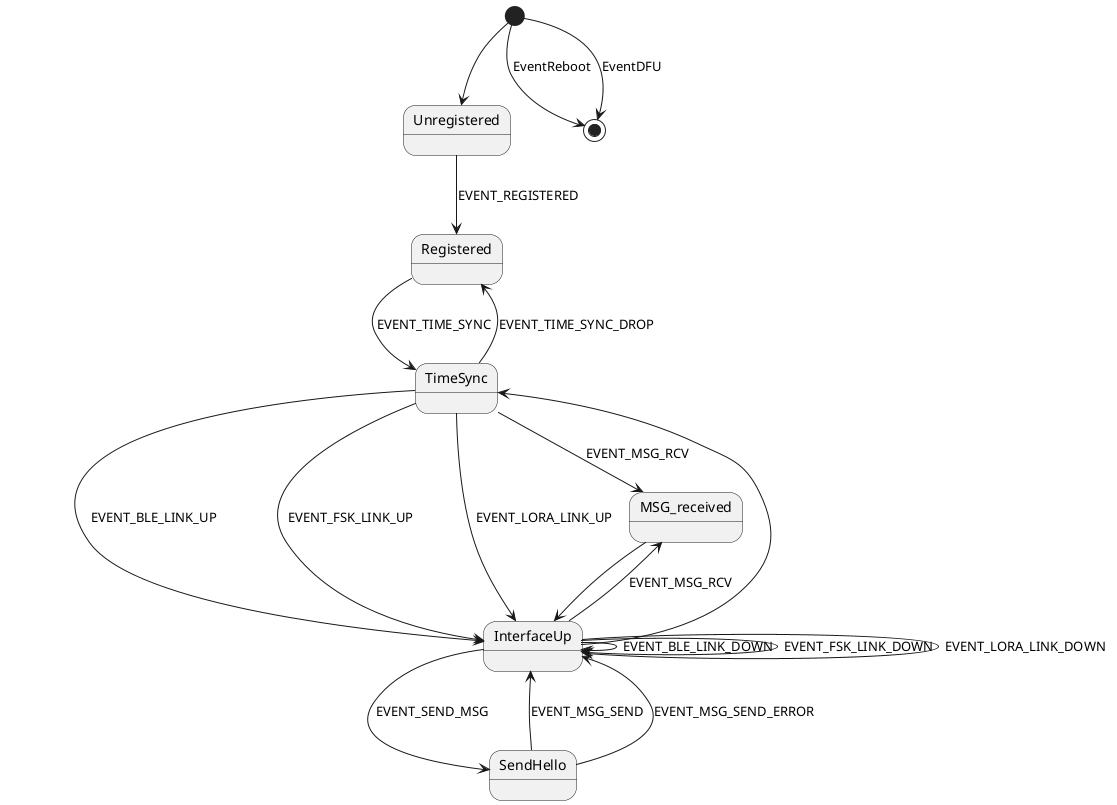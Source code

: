@startuml
[*] --> Unregistered
[*] --> [*]: EventReboot
[*] --> [*] : EventDFU

Unregistered --> Registered : EVENT_REGISTERED
Registered --> TimeSync : EVENT_TIME_SYNC
TimeSync --> Registered : EVENT_TIME_SYNC_DROP
TimeSync --> InterfaceUp : EVENT_BLE_LINK_UP
TimeSync --> InterfaceUp : EVENT_FSK_LINK_UP
TimeSync --> InterfaceUp : EVENT_LORA_LINK_UP
InterfaceUp --> InterfaceUp : EVENT_BLE_LINK_DOWN
InterfaceUp --> InterfaceUp : EVENT_FSK_LINK_DOWN
InterfaceUp --> InterfaceUp : EVENT_LORA_LINK_DOWN
InterfaceUp --> TimeSync
TimeSync --> MSG_received : EVENT_MSG_RCV
MSG_received --> InterfaceUp
InterfaceUp --> MSG_received : EVENT_MSG_RCV
InterfaceUp --> SendHello : EVENT_SEND_MSG
SendHello --> InterfaceUp : EVENT_MSG_SEND
SendHello --> InterfaceUp : EVENT_MSG_SEND_ERROR
@enduml
